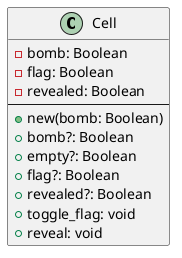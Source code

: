 @startuml cell_class

class Cell {
    - bomb: Boolean
    - flag: Boolean
    - revealed: Boolean
    --
    + new(bomb: Boolean)
    + bomb?: Boolean
    + empty?: Boolean
    + flag?: Boolean
    + revealed?: Boolean
    + toggle_flag: void
    + reveal: void
}

@enduml